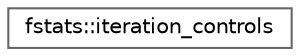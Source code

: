 digraph "Graphical Class Hierarchy"
{
 // LATEX_PDF_SIZE
  bgcolor="transparent";
  edge [fontname=Helvetica,fontsize=10,labelfontname=Helvetica,labelfontsize=10];
  node [fontname=Helvetica,fontsize=10,shape=box,height=0.2,width=0.4];
  rankdir="LR";
  Node0 [label="fstats::iteration_controls",height=0.2,width=0.4,color="grey40", fillcolor="white", style="filled",URL="$structfstats_1_1iteration__controls.html",tooltip="Provides a collection of iteration control parameters."];
}
